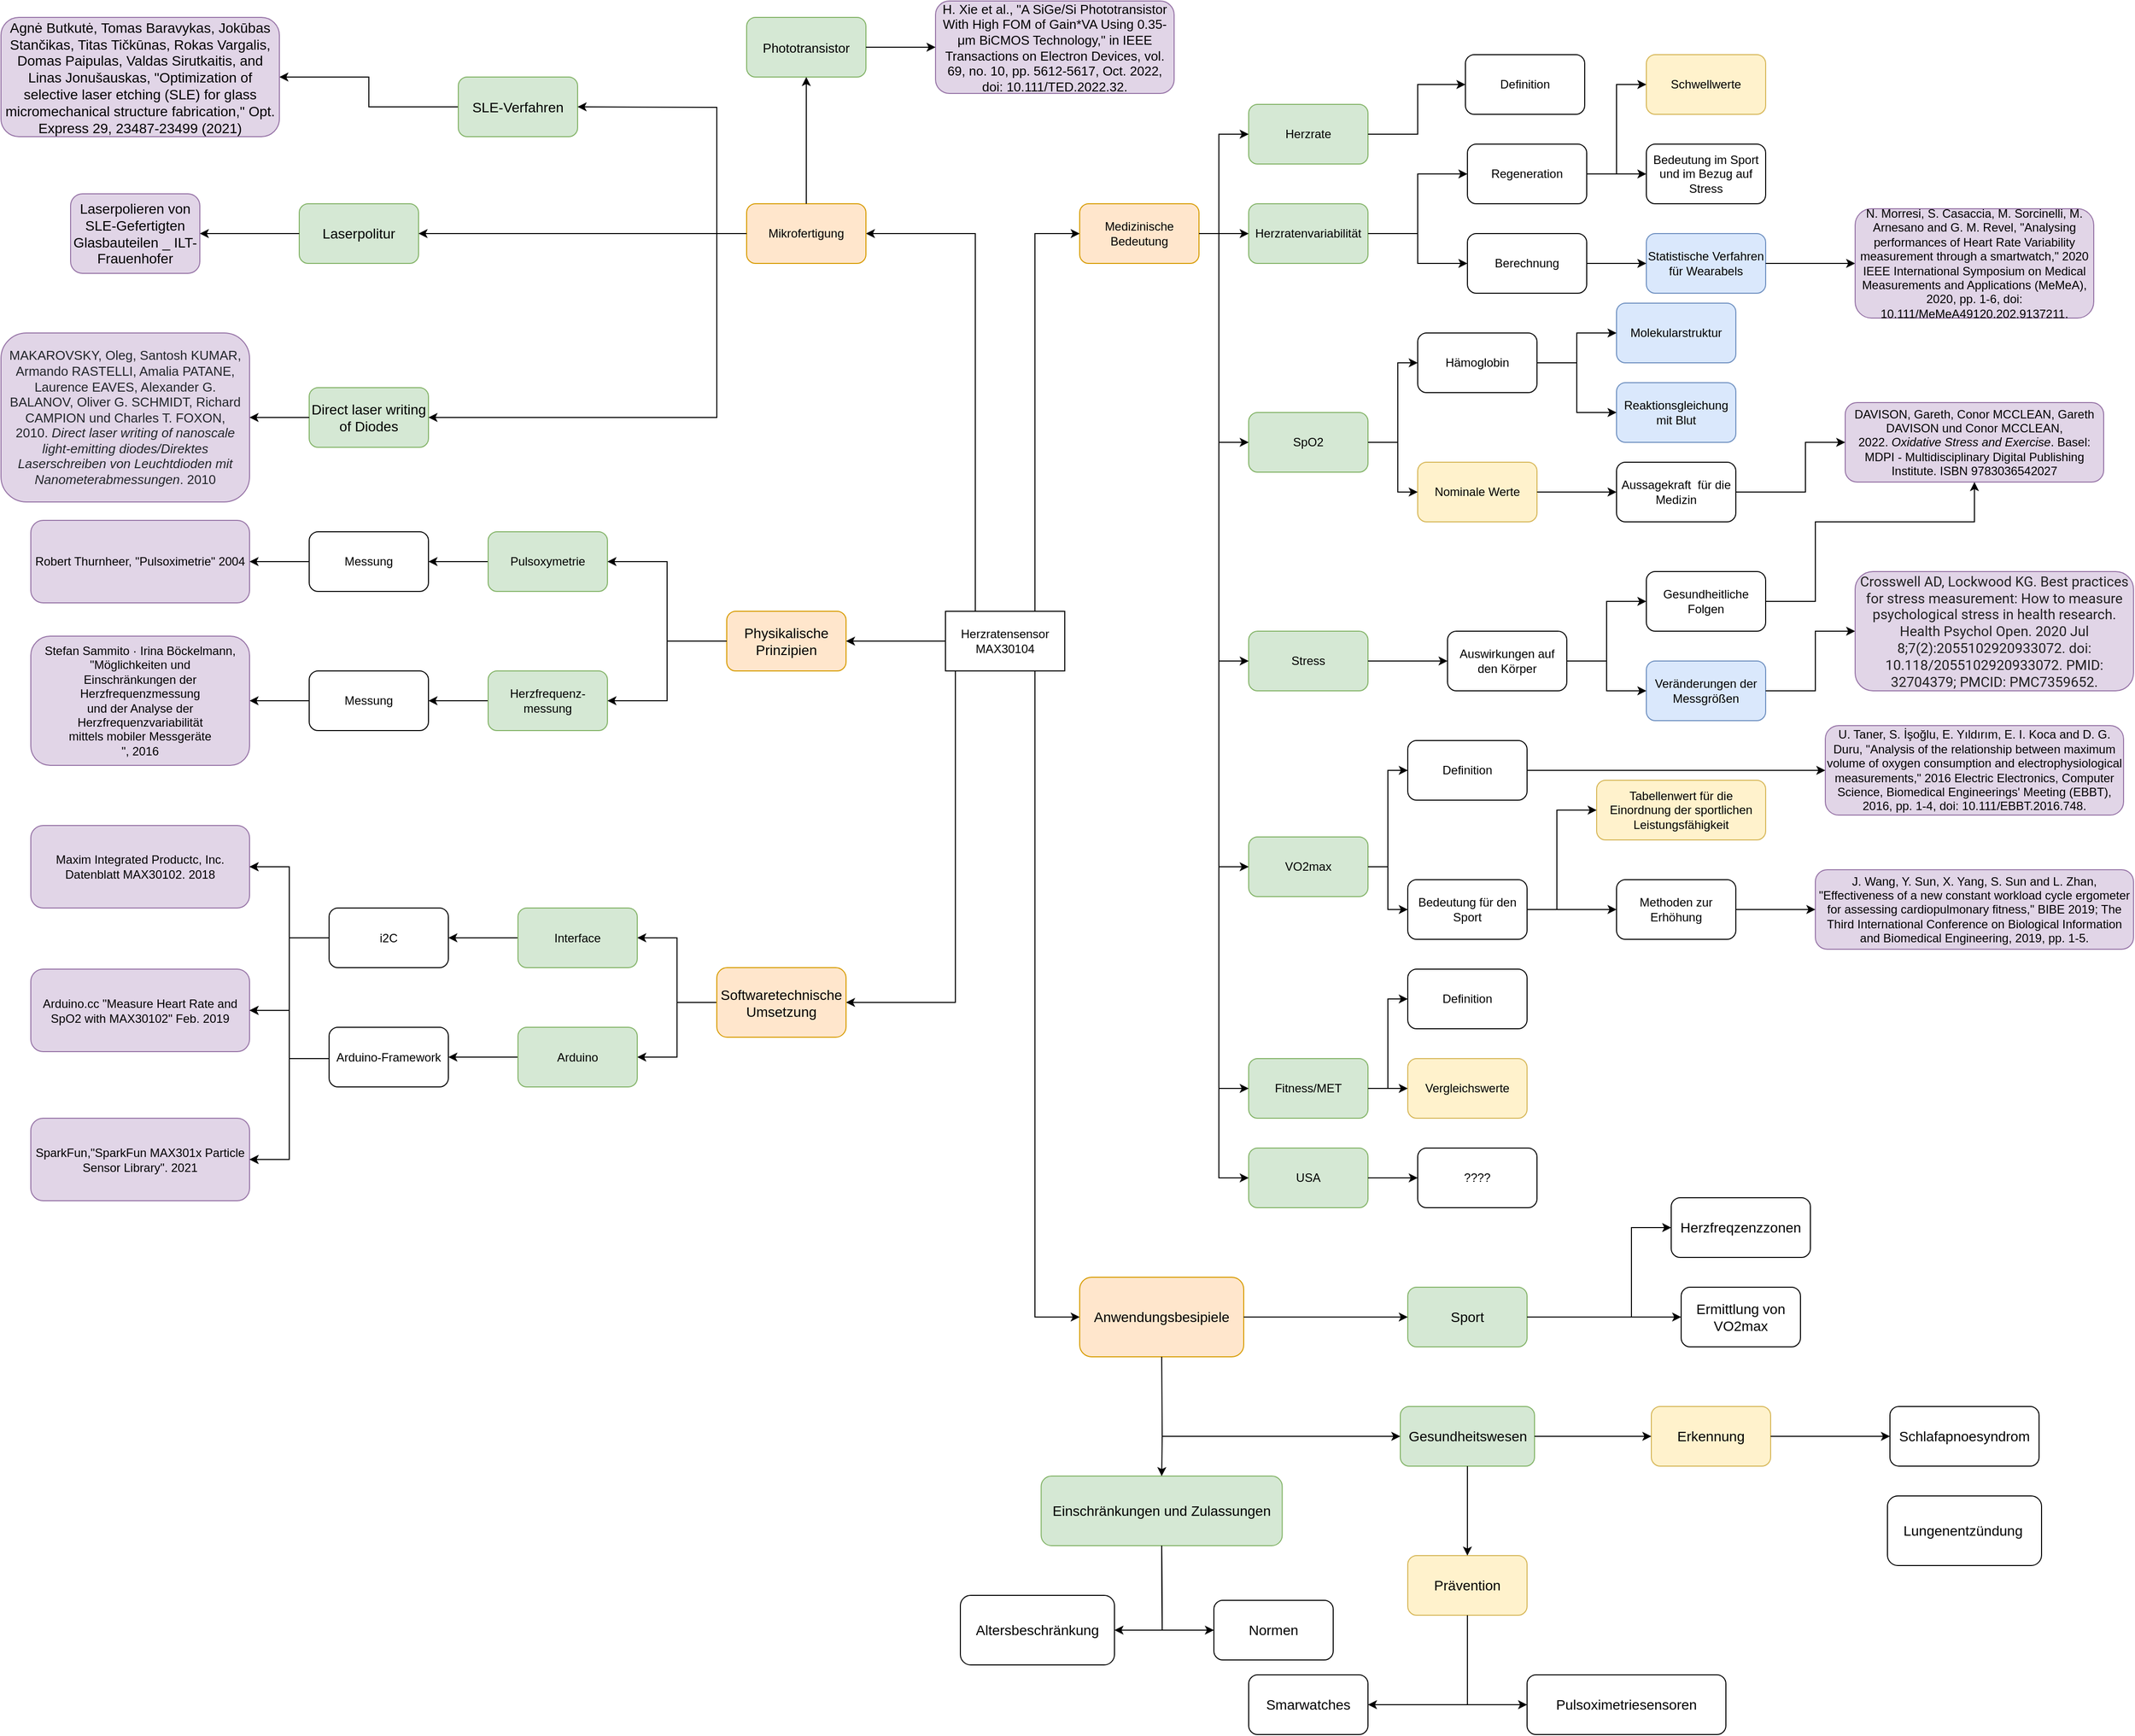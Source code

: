 <mxfile version="20.6.0" type="github">
  <diagram id="Ox3X5c6o4E4mUoxkDMP3" name="Seite-1">
    <mxGraphModel dx="1670" dy="1049" grid="1" gridSize="10" guides="1" tooltips="1" connect="1" arrows="1" fold="1" page="1" pageScale="1" pageWidth="3300" pageHeight="2339" math="0" shadow="0">
      <root>
        <mxCell id="0" />
        <mxCell id="1" parent="0" />
        <mxCell id="-sYWdjPN1BsK5IJ5CKsn-82" style="edgeStyle=orthogonalEdgeStyle;rounded=0;orthogonalLoop=1;jettySize=auto;html=1;exitX=0.25;exitY=0;exitDx=0;exitDy=0;entryX=1;entryY=0.5;entryDx=0;entryDy=0;fontSize=14;fontColor=#000000;" edge="1" parent="1" source="-sYWdjPN1BsK5IJ5CKsn-1" target="-sYWdjPN1BsK5IJ5CKsn-3">
          <mxGeometry relative="1" as="geometry" />
        </mxCell>
        <mxCell id="DmaP0IcwDJtdefpeu606-30" style="edgeStyle=orthogonalEdgeStyle;rounded=0;orthogonalLoop=1;jettySize=auto;html=1;entryX=1;entryY=0.5;entryDx=0;entryDy=0;" edge="1" parent="1" source="-sYWdjPN1BsK5IJ5CKsn-1" target="-sYWdjPN1BsK5IJ5CKsn-79">
          <mxGeometry relative="1" as="geometry">
            <Array as="points">
              <mxPoint x="2080" y="1034" />
            </Array>
          </mxGeometry>
        </mxCell>
        <mxCell id="-sYWdjPN1BsK5IJ5CKsn-1" value="Herzratensensor&lt;br&gt;MAX30104" style="rounded=0;whiteSpace=wrap;html=1;" vertex="1" parent="1">
          <mxGeometry x="2070" y="640" width="120" height="60" as="geometry" />
        </mxCell>
        <mxCell id="-sYWdjPN1BsK5IJ5CKsn-2" value="Medizinische Bedeutung" style="rounded=1&#xa;;whiteSpace=wrap;html=1;fillColor=#ffe6cc;strokeColor=#d79b00;" vertex="1" parent="1">
          <mxGeometry x="2205" y="230" width="120" height="60" as="geometry" />
        </mxCell>
        <mxCell id="-sYWdjPN1BsK5IJ5CKsn-3" value="Mikrofertigung" style="rounded=1;whiteSpace=wrap;html=1;fillColor=#ffe6cc;strokeColor=#d79b00;" vertex="1" parent="1">
          <mxGeometry x="1870" y="230" width="120" height="60" as="geometry" />
        </mxCell>
        <mxCell id="-sYWdjPN1BsK5IJ5CKsn-5" value="" style="endArrow=classic;html=1;rounded=0;exitX=0.75;exitY=0;exitDx=0;exitDy=0;entryX=0;entryY=0.5;entryDx=0;entryDy=0;" edge="1" parent="1" source="-sYWdjPN1BsK5IJ5CKsn-1" target="-sYWdjPN1BsK5IJ5CKsn-2">
          <mxGeometry width="50" height="50" relative="1" as="geometry">
            <mxPoint x="2135" y="460" as="sourcePoint" />
            <mxPoint x="2185" y="410" as="targetPoint" />
            <Array as="points">
              <mxPoint x="2160" y="260" />
            </Array>
          </mxGeometry>
        </mxCell>
        <mxCell id="-sYWdjPN1BsK5IJ5CKsn-6" value="Herzrate" style="rounded=1;whiteSpace=wrap;html=1;fillColor=#d5e8d4;strokeColor=#82b366;" vertex="1" parent="1">
          <mxGeometry x="2375" y="130" width="120" height="60" as="geometry" />
        </mxCell>
        <mxCell id="-sYWdjPN1BsK5IJ5CKsn-7" value="Herzratenvariabilität" style="rounded=1;whiteSpace=wrap;html=1;fillColor=#d5e8d4;strokeColor=#82b366;" vertex="1" parent="1">
          <mxGeometry x="2375" y="230" width="120" height="60" as="geometry" />
        </mxCell>
        <mxCell id="-sYWdjPN1BsK5IJ5CKsn-8" value="SpO2" style="rounded=1;whiteSpace=wrap;html=1;fillColor=#d5e8d4;strokeColor=#82b366;" vertex="1" parent="1">
          <mxGeometry x="2375" y="440" width="120" height="60" as="geometry" />
        </mxCell>
        <mxCell id="-sYWdjPN1BsK5IJ5CKsn-9" value="Stress" style="rounded=1;whiteSpace=wrap;html=1;fillColor=#d5e8d4;strokeColor=#82b366;" vertex="1" parent="1">
          <mxGeometry x="2375" y="660" width="120" height="60" as="geometry" />
        </mxCell>
        <mxCell id="-sYWdjPN1BsK5IJ5CKsn-10" value="VO2max" style="rounded=1;whiteSpace=wrap;html=1;fillColor=#d5e8d4;strokeColor=#82b366;" vertex="1" parent="1">
          <mxGeometry x="2375" y="867" width="120" height="60" as="geometry" />
        </mxCell>
        <mxCell id="-sYWdjPN1BsK5IJ5CKsn-11" value="Fitness/MET" style="rounded=1;whiteSpace=wrap;html=1;fillColor=#d5e8d4;strokeColor=#82b366;" vertex="1" parent="1">
          <mxGeometry x="2375" y="1090" width="120" height="60" as="geometry" />
        </mxCell>
        <mxCell id="-sYWdjPN1BsK5IJ5CKsn-12" value="USA" style="rounded=1;whiteSpace=wrap;html=1;fillColor=#d5e8d4;strokeColor=#82b366;" vertex="1" parent="1">
          <mxGeometry x="2375" y="1180" width="120" height="60" as="geometry" />
        </mxCell>
        <mxCell id="-sYWdjPN1BsK5IJ5CKsn-13" value="Regeneration" style="rounded=1;whiteSpace=wrap;html=1;" vertex="1" parent="1">
          <mxGeometry x="2595" y="170" width="120" height="60" as="geometry" />
        </mxCell>
        <mxCell id="-sYWdjPN1BsK5IJ5CKsn-14" value="Berechnung" style="rounded=1;whiteSpace=wrap;html=1;" vertex="1" parent="1">
          <mxGeometry x="2595" y="260" width="120" height="60" as="geometry" />
        </mxCell>
        <mxCell id="-sYWdjPN1BsK5IJ5CKsn-15" value="Definition" style="rounded=1;whiteSpace=wrap;html=1;" vertex="1" parent="1">
          <mxGeometry x="2593" y="80" width="120" height="60" as="geometry" />
        </mxCell>
        <mxCell id="-sYWdjPN1BsK5IJ5CKsn-16" value="" style="endArrow=classic;html=1;rounded=0;entryX=0;entryY=0.5;entryDx=0;entryDy=0;exitX=1;exitY=0.5;exitDx=0;exitDy=0;" edge="1" parent="1" source="-sYWdjPN1BsK5IJ5CKsn-2" target="-sYWdjPN1BsK5IJ5CKsn-7">
          <mxGeometry width="50" height="50" relative="1" as="geometry">
            <mxPoint x="2085" y="330" as="sourcePoint" />
            <mxPoint x="2135" y="280" as="targetPoint" />
          </mxGeometry>
        </mxCell>
        <mxCell id="-sYWdjPN1BsK5IJ5CKsn-17" value="" style="endArrow=classic;html=1;rounded=0;entryX=0;entryY=0.5;entryDx=0;entryDy=0;" edge="1" parent="1" target="-sYWdjPN1BsK5IJ5CKsn-6">
          <mxGeometry width="50" height="50" relative="1" as="geometry">
            <mxPoint x="2345" y="260" as="sourcePoint" />
            <mxPoint x="2135" y="280" as="targetPoint" />
            <Array as="points">
              <mxPoint x="2345" y="160" />
            </Array>
          </mxGeometry>
        </mxCell>
        <mxCell id="-sYWdjPN1BsK5IJ5CKsn-18" value="" style="endArrow=classic;html=1;rounded=0;entryX=0;entryY=0.5;entryDx=0;entryDy=0;" edge="1" parent="1" target="-sYWdjPN1BsK5IJ5CKsn-8">
          <mxGeometry width="50" height="50" relative="1" as="geometry">
            <mxPoint x="2345" y="260" as="sourcePoint" />
            <mxPoint x="2135" y="280" as="targetPoint" />
            <Array as="points">
              <mxPoint x="2345" y="470" />
            </Array>
          </mxGeometry>
        </mxCell>
        <mxCell id="-sYWdjPN1BsK5IJ5CKsn-19" value="" style="endArrow=classic;html=1;rounded=0;entryX=0;entryY=0.5;entryDx=0;entryDy=0;" edge="1" parent="1" target="-sYWdjPN1BsK5IJ5CKsn-9">
          <mxGeometry width="50" height="50" relative="1" as="geometry">
            <mxPoint x="2345" y="360" as="sourcePoint" />
            <mxPoint x="2135" y="280" as="targetPoint" />
            <Array as="points">
              <mxPoint x="2345" y="690" />
            </Array>
          </mxGeometry>
        </mxCell>
        <mxCell id="-sYWdjPN1BsK5IJ5CKsn-21" value="????" style="rounded=1;whiteSpace=wrap;html=1;" vertex="1" parent="1">
          <mxGeometry x="2545" y="1180" width="120" height="60" as="geometry" />
        </mxCell>
        <mxCell id="-sYWdjPN1BsK5IJ5CKsn-22" value="" style="endArrow=classic;html=1;rounded=0;entryX=0;entryY=0.5;entryDx=0;entryDy=0;exitX=1;exitY=0.5;exitDx=0;exitDy=0;" edge="1" parent="1" source="-sYWdjPN1BsK5IJ5CKsn-12" target="-sYWdjPN1BsK5IJ5CKsn-21">
          <mxGeometry width="50" height="50" relative="1" as="geometry">
            <mxPoint x="2085" y="1030" as="sourcePoint" />
            <mxPoint x="2135" y="980" as="targetPoint" />
          </mxGeometry>
        </mxCell>
        <mxCell id="-sYWdjPN1BsK5IJ5CKsn-23" value="" style="endArrow=classic;html=1;rounded=0;entryX=0;entryY=0.5;entryDx=0;entryDy=0;" edge="1" parent="1" target="-sYWdjPN1BsK5IJ5CKsn-10">
          <mxGeometry width="50" height="50" relative="1" as="geometry">
            <mxPoint x="2345" y="690" as="sourcePoint" />
            <mxPoint x="2135" y="740" as="targetPoint" />
            <Array as="points">
              <mxPoint x="2345" y="897" />
            </Array>
          </mxGeometry>
        </mxCell>
        <mxCell id="-sYWdjPN1BsK5IJ5CKsn-24" value="" style="endArrow=classic;html=1;rounded=0;entryX=0;entryY=0.5;entryDx=0;entryDy=0;" edge="1" parent="1" target="-sYWdjPN1BsK5IJ5CKsn-11">
          <mxGeometry width="50" height="50" relative="1" as="geometry">
            <mxPoint x="2345" y="790" as="sourcePoint" />
            <mxPoint x="2135" y="740" as="targetPoint" />
            <Array as="points">
              <mxPoint x="2345" y="880" />
              <mxPoint x="2345" y="1120" />
            </Array>
          </mxGeometry>
        </mxCell>
        <mxCell id="-sYWdjPN1BsK5IJ5CKsn-25" value="" style="endArrow=classic;html=1;rounded=0;entryX=0;entryY=0.5;entryDx=0;entryDy=0;" edge="1" parent="1" target="-sYWdjPN1BsK5IJ5CKsn-12">
          <mxGeometry width="50" height="50" relative="1" as="geometry">
            <mxPoint x="2345" y="1120" as="sourcePoint" />
            <mxPoint x="2135" y="920" as="targetPoint" />
            <Array as="points">
              <mxPoint x="2345" y="1210" />
            </Array>
          </mxGeometry>
        </mxCell>
        <mxCell id="-sYWdjPN1BsK5IJ5CKsn-26" value="" style="endArrow=classic;html=1;rounded=0;entryX=0;entryY=0.5;entryDx=0;entryDy=0;" edge="1" parent="1" target="-sYWdjPN1BsK5IJ5CKsn-15">
          <mxGeometry width="50" height="50" relative="1" as="geometry">
            <mxPoint x="2495" y="160" as="sourcePoint" />
            <mxPoint x="2135" y="300" as="targetPoint" />
            <Array as="points">
              <mxPoint x="2545" y="160" />
              <mxPoint x="2545" y="110" />
            </Array>
          </mxGeometry>
        </mxCell>
        <mxCell id="-sYWdjPN1BsK5IJ5CKsn-27" value="Statistische Verfahren für Wearabels" style="rounded=1;whiteSpace=wrap;html=1;fillColor=#dae8fc;strokeColor=#6c8ebf;" vertex="1" parent="1">
          <mxGeometry x="2775" y="260" width="120" height="60" as="geometry" />
        </mxCell>
        <mxCell id="-sYWdjPN1BsK5IJ5CKsn-28" value="" style="endArrow=classic;html=1;rounded=0;exitX=1;exitY=0.5;exitDx=0;exitDy=0;entryX=0;entryY=0.5;entryDx=0;entryDy=0;" edge="1" parent="1" source="-sYWdjPN1BsK5IJ5CKsn-7" target="-sYWdjPN1BsK5IJ5CKsn-13">
          <mxGeometry width="50" height="50" relative="1" as="geometry">
            <mxPoint x="2815" y="350" as="sourcePoint" />
            <mxPoint x="2865" y="300" as="targetPoint" />
            <Array as="points">
              <mxPoint x="2545" y="260" />
              <mxPoint x="2545" y="200" />
            </Array>
          </mxGeometry>
        </mxCell>
        <mxCell id="-sYWdjPN1BsK5IJ5CKsn-29" value="" style="endArrow=classic;html=1;rounded=0;entryX=0;entryY=0.5;entryDx=0;entryDy=0;" edge="1" parent="1" target="-sYWdjPN1BsK5IJ5CKsn-14">
          <mxGeometry width="50" height="50" relative="1" as="geometry">
            <mxPoint x="2545" y="260" as="sourcePoint" />
            <mxPoint x="2865" y="300" as="targetPoint" />
            <Array as="points">
              <mxPoint x="2545" y="290" />
            </Array>
          </mxGeometry>
        </mxCell>
        <mxCell id="-sYWdjPN1BsK5IJ5CKsn-30" value="" style="endArrow=classic;html=1;rounded=0;exitX=1;exitY=0.5;exitDx=0;exitDy=0;" edge="1" parent="1" source="-sYWdjPN1BsK5IJ5CKsn-14">
          <mxGeometry width="50" height="50" relative="1" as="geometry">
            <mxPoint x="2815" y="350" as="sourcePoint" />
            <mxPoint x="2775" y="290" as="targetPoint" />
          </mxGeometry>
        </mxCell>
        <mxCell id="-sYWdjPN1BsK5IJ5CKsn-31" value="Schwellwerte" style="rounded=1;whiteSpace=wrap;html=1;fillColor=#fff2cc;strokeColor=#d6b656;" vertex="1" parent="1">
          <mxGeometry x="2775" y="80" width="120" height="60" as="geometry" />
        </mxCell>
        <mxCell id="-sYWdjPN1BsK5IJ5CKsn-32" value="Bedeutung im Sport und im Bezug auf Stress" style="rounded=1;whiteSpace=wrap;html=1;" vertex="1" parent="1">
          <mxGeometry x="2775" y="170" width="120" height="60" as="geometry" />
        </mxCell>
        <mxCell id="-sYWdjPN1BsK5IJ5CKsn-33" value="" style="endArrow=classic;html=1;rounded=0;exitX=1;exitY=0.5;exitDx=0;exitDy=0;entryX=0;entryY=0.5;entryDx=0;entryDy=0;" edge="1" parent="1" source="-sYWdjPN1BsK5IJ5CKsn-13" target="-sYWdjPN1BsK5IJ5CKsn-31">
          <mxGeometry width="50" height="50" relative="1" as="geometry">
            <mxPoint x="2815" y="350" as="sourcePoint" />
            <mxPoint x="2865" y="300" as="targetPoint" />
            <Array as="points">
              <mxPoint x="2745" y="200" />
              <mxPoint x="2745" y="110" />
            </Array>
          </mxGeometry>
        </mxCell>
        <mxCell id="-sYWdjPN1BsK5IJ5CKsn-34" value="" style="endArrow=classic;html=1;rounded=0;exitX=1;exitY=0.5;exitDx=0;exitDy=0;entryX=0;entryY=0.5;entryDx=0;entryDy=0;" edge="1" parent="1" source="-sYWdjPN1BsK5IJ5CKsn-13" target="-sYWdjPN1BsK5IJ5CKsn-32">
          <mxGeometry width="50" height="50" relative="1" as="geometry">
            <mxPoint x="2815" y="350" as="sourcePoint" />
            <mxPoint x="2865" y="300" as="targetPoint" />
          </mxGeometry>
        </mxCell>
        <mxCell id="-sYWdjPN1BsK5IJ5CKsn-35" value="Auswirkungen auf den Körper" style="rounded=1;whiteSpace=wrap;html=1;" vertex="1" parent="1">
          <mxGeometry x="2575" y="660" width="120" height="60" as="geometry" />
        </mxCell>
        <mxCell id="-sYWdjPN1BsK5IJ5CKsn-36" value="Gesundheitliche Folgen" style="rounded=1;whiteSpace=wrap;html=1;" vertex="1" parent="1">
          <mxGeometry x="2775" y="600" width="120" height="60" as="geometry" />
        </mxCell>
        <mxCell id="-sYWdjPN1BsK5IJ5CKsn-37" value="Veränderungen der Messgrößen" style="rounded=1;whiteSpace=wrap;html=1;fillColor=#dae8fc;strokeColor=#6c8ebf;" vertex="1" parent="1">
          <mxGeometry x="2775" y="690" width="120" height="60" as="geometry" />
        </mxCell>
        <mxCell id="-sYWdjPN1BsK5IJ5CKsn-38" value="" style="endArrow=classic;html=1;rounded=0;exitX=1;exitY=0.5;exitDx=0;exitDy=0;entryX=0;entryY=0.5;entryDx=0;entryDy=0;" edge="1" parent="1" source="-sYWdjPN1BsK5IJ5CKsn-9" target="-sYWdjPN1BsK5IJ5CKsn-35">
          <mxGeometry width="50" height="50" relative="1" as="geometry">
            <mxPoint x="2815" y="650" as="sourcePoint" />
            <mxPoint x="2865" y="600" as="targetPoint" />
          </mxGeometry>
        </mxCell>
        <mxCell id="-sYWdjPN1BsK5IJ5CKsn-39" value="" style="endArrow=classic;html=1;rounded=0;exitX=1;exitY=0.5;exitDx=0;exitDy=0;entryX=0;entryY=0.5;entryDx=0;entryDy=0;" edge="1" parent="1" source="-sYWdjPN1BsK5IJ5CKsn-35" target="-sYWdjPN1BsK5IJ5CKsn-36">
          <mxGeometry width="50" height="50" relative="1" as="geometry">
            <mxPoint x="2815" y="650" as="sourcePoint" />
            <mxPoint x="2865" y="600" as="targetPoint" />
            <Array as="points">
              <mxPoint x="2735" y="690" />
              <mxPoint x="2735" y="630" />
            </Array>
          </mxGeometry>
        </mxCell>
        <mxCell id="-sYWdjPN1BsK5IJ5CKsn-40" value="" style="endArrow=classic;html=1;rounded=0;entryX=0;entryY=0.5;entryDx=0;entryDy=0;" edge="1" parent="1" target="-sYWdjPN1BsK5IJ5CKsn-37">
          <mxGeometry width="50" height="50" relative="1" as="geometry">
            <mxPoint x="2695" y="690" as="sourcePoint" />
            <mxPoint x="2865" y="600" as="targetPoint" />
            <Array as="points">
              <mxPoint x="2735" y="690" />
              <mxPoint x="2735" y="720" />
            </Array>
          </mxGeometry>
        </mxCell>
        <mxCell id="-sYWdjPN1BsK5IJ5CKsn-41" value="Hämoglobin" style="rounded=1;whiteSpace=wrap;html=1;" vertex="1" parent="1">
          <mxGeometry x="2545" y="360" width="120" height="60" as="geometry" />
        </mxCell>
        <mxCell id="-sYWdjPN1BsK5IJ5CKsn-42" value="Nominale Werte" style="rounded=1;whiteSpace=wrap;html=1;fillColor=#fff2cc;strokeColor=#d6b656;" vertex="1" parent="1">
          <mxGeometry x="2545" y="490" width="120" height="60" as="geometry" />
        </mxCell>
        <mxCell id="-sYWdjPN1BsK5IJ5CKsn-43" value="Aussagekraft &amp;nbsp;für die Medizin" style="rounded=1;whiteSpace=wrap;html=1;" vertex="1" parent="1">
          <mxGeometry x="2745" y="490" width="120" height="60" as="geometry" />
        </mxCell>
        <mxCell id="-sYWdjPN1BsK5IJ5CKsn-44" value="" style="endArrow=classic;html=1;rounded=0;exitX=1;exitY=0.5;exitDx=0;exitDy=0;entryX=0;entryY=0.5;entryDx=0;entryDy=0;" edge="1" parent="1" source="-sYWdjPN1BsK5IJ5CKsn-8" target="-sYWdjPN1BsK5IJ5CKsn-42">
          <mxGeometry width="50" height="50" relative="1" as="geometry">
            <mxPoint x="2815" y="450" as="sourcePoint" />
            <mxPoint x="2865" y="400" as="targetPoint" />
            <Array as="points">
              <mxPoint x="2525" y="470" />
              <mxPoint x="2525" y="520" />
            </Array>
          </mxGeometry>
        </mxCell>
        <mxCell id="-sYWdjPN1BsK5IJ5CKsn-45" value="" style="endArrow=classic;html=1;rounded=0;entryX=0;entryY=0.5;entryDx=0;entryDy=0;exitX=1;exitY=0.5;exitDx=0;exitDy=0;" edge="1" parent="1" source="-sYWdjPN1BsK5IJ5CKsn-8" target="-sYWdjPN1BsK5IJ5CKsn-41">
          <mxGeometry width="50" height="50" relative="1" as="geometry">
            <mxPoint x="2815" y="450" as="sourcePoint" />
            <mxPoint x="2865" y="400" as="targetPoint" />
            <Array as="points">
              <mxPoint x="2525" y="470" />
              <mxPoint x="2525" y="390" />
            </Array>
          </mxGeometry>
        </mxCell>
        <mxCell id="-sYWdjPN1BsK5IJ5CKsn-46" value="Reaktionsgleichung mit Blut" style="rounded=1;whiteSpace=wrap;html=1;fillColor=#dae8fc;strokeColor=#6c8ebf;" vertex="1" parent="1">
          <mxGeometry x="2745" y="410" width="120" height="60" as="geometry" />
        </mxCell>
        <mxCell id="-sYWdjPN1BsK5IJ5CKsn-47" value="Molekularstruktur" style="rounded=1;whiteSpace=wrap;html=1;fillColor=#dae8fc;strokeColor=#6c8ebf;" vertex="1" parent="1">
          <mxGeometry x="2745" y="330" width="120" height="60" as="geometry" />
        </mxCell>
        <mxCell id="-sYWdjPN1BsK5IJ5CKsn-48" value="" style="endArrow=classic;html=1;rounded=0;exitX=1;exitY=0.5;exitDx=0;exitDy=0;entryX=0;entryY=0.5;entryDx=0;entryDy=0;" edge="1" parent="1" source="-sYWdjPN1BsK5IJ5CKsn-41" target="-sYWdjPN1BsK5IJ5CKsn-47">
          <mxGeometry width="50" height="50" relative="1" as="geometry">
            <mxPoint x="2815" y="500" as="sourcePoint" />
            <mxPoint x="2865" y="450" as="targetPoint" />
            <Array as="points">
              <mxPoint x="2705" y="390" />
              <mxPoint x="2705" y="360" />
            </Array>
          </mxGeometry>
        </mxCell>
        <mxCell id="-sYWdjPN1BsK5IJ5CKsn-49" value="" style="endArrow=classic;html=1;rounded=0;exitX=1;exitY=0.5;exitDx=0;exitDy=0;entryX=0;entryY=0.5;entryDx=0;entryDy=0;" edge="1" parent="1" source="-sYWdjPN1BsK5IJ5CKsn-41" target="-sYWdjPN1BsK5IJ5CKsn-46">
          <mxGeometry width="50" height="50" relative="1" as="geometry">
            <mxPoint x="2815" y="500" as="sourcePoint" />
            <mxPoint x="2865" y="450" as="targetPoint" />
            <Array as="points">
              <mxPoint x="2705" y="390" />
              <mxPoint x="2705" y="440" />
            </Array>
          </mxGeometry>
        </mxCell>
        <mxCell id="-sYWdjPN1BsK5IJ5CKsn-50" value="" style="endArrow=classic;html=1;rounded=0;exitX=1;exitY=0.5;exitDx=0;exitDy=0;entryX=0;entryY=0.5;entryDx=0;entryDy=0;" edge="1" parent="1" source="-sYWdjPN1BsK5IJ5CKsn-42" target="-sYWdjPN1BsK5IJ5CKsn-43">
          <mxGeometry width="50" height="50" relative="1" as="geometry">
            <mxPoint x="2815" y="500" as="sourcePoint" />
            <mxPoint x="2865" y="450" as="targetPoint" />
          </mxGeometry>
        </mxCell>
        <mxCell id="-sYWdjPN1BsK5IJ5CKsn-51" value="Definition" style="rounded=1;whiteSpace=wrap;html=1;" vertex="1" parent="1">
          <mxGeometry x="2535" y="770" width="120" height="60" as="geometry" />
        </mxCell>
        <mxCell id="-sYWdjPN1BsK5IJ5CKsn-52" value="Bedeutung für den Sport" style="rounded=1;whiteSpace=wrap;html=1;" vertex="1" parent="1">
          <mxGeometry x="2535" y="910" width="120" height="60" as="geometry" />
        </mxCell>
        <mxCell id="-sYWdjPN1BsK5IJ5CKsn-53" value="Tabellenwert für die Einordnung der sportlichen Leistungsfähigkeit" style="rounded=1;whiteSpace=wrap;html=1;fillColor=#fff2cc;strokeColor=#d6b656;" vertex="1" parent="1">
          <mxGeometry x="2725" y="810" width="170" height="60" as="geometry" />
        </mxCell>
        <mxCell id="-sYWdjPN1BsK5IJ5CKsn-54" value="Methoden zur Erhöhung" style="rounded=1;whiteSpace=wrap;html=1;" vertex="1" parent="1">
          <mxGeometry x="2745" y="910" width="120" height="60" as="geometry" />
        </mxCell>
        <mxCell id="-sYWdjPN1BsK5IJ5CKsn-55" value="" style="endArrow=classic;html=1;rounded=0;exitX=1;exitY=0.5;exitDx=0;exitDy=0;entryX=0;entryY=0.5;entryDx=0;entryDy=0;" edge="1" parent="1" source="-sYWdjPN1BsK5IJ5CKsn-52" target="-sYWdjPN1BsK5IJ5CKsn-54">
          <mxGeometry width="50" height="50" relative="1" as="geometry">
            <mxPoint x="2815" y="920" as="sourcePoint" />
            <mxPoint x="2865" y="870" as="targetPoint" />
          </mxGeometry>
        </mxCell>
        <mxCell id="-sYWdjPN1BsK5IJ5CKsn-56" value="" style="endArrow=classic;html=1;rounded=0;entryX=0;entryY=0.5;entryDx=0;entryDy=0;exitX=1;exitY=0.5;exitDx=0;exitDy=0;" edge="1" parent="1" source="-sYWdjPN1BsK5IJ5CKsn-52" target="-sYWdjPN1BsK5IJ5CKsn-53">
          <mxGeometry width="50" height="50" relative="1" as="geometry">
            <mxPoint x="2815" y="920" as="sourcePoint" />
            <mxPoint x="2865" y="870" as="targetPoint" />
            <Array as="points">
              <mxPoint x="2685" y="940" />
              <mxPoint x="2685" y="840" />
            </Array>
          </mxGeometry>
        </mxCell>
        <mxCell id="-sYWdjPN1BsK5IJ5CKsn-57" value="" style="endArrow=classic;html=1;rounded=0;entryX=0;entryY=0.5;entryDx=0;entryDy=0;exitX=1;exitY=0.5;exitDx=0;exitDy=0;" edge="1" parent="1" source="-sYWdjPN1BsK5IJ5CKsn-10" target="-sYWdjPN1BsK5IJ5CKsn-51">
          <mxGeometry width="50" height="50" relative="1" as="geometry">
            <mxPoint x="2815" y="920" as="sourcePoint" />
            <mxPoint x="2865" y="870" as="targetPoint" />
            <Array as="points">
              <mxPoint x="2515" y="897" />
              <mxPoint x="2515" y="800" />
            </Array>
          </mxGeometry>
        </mxCell>
        <mxCell id="-sYWdjPN1BsK5IJ5CKsn-58" value="" style="endArrow=classic;html=1;rounded=0;exitX=1;exitY=0.5;exitDx=0;exitDy=0;entryX=0;entryY=0.5;entryDx=0;entryDy=0;" edge="1" parent="1" source="-sYWdjPN1BsK5IJ5CKsn-10" target="-sYWdjPN1BsK5IJ5CKsn-52">
          <mxGeometry width="50" height="50" relative="1" as="geometry">
            <mxPoint x="2495" y="900" as="sourcePoint" />
            <mxPoint x="2865" y="870" as="targetPoint" />
            <Array as="points">
              <mxPoint x="2515" y="897" />
              <mxPoint x="2515" y="940" />
            </Array>
          </mxGeometry>
        </mxCell>
        <mxCell id="-sYWdjPN1BsK5IJ5CKsn-59" value="Vergleichswerte" style="rounded=1;whiteSpace=wrap;html=1;fillColor=#fff2cc;strokeColor=#d6b656;" vertex="1" parent="1">
          <mxGeometry x="2535" y="1090" width="120" height="60" as="geometry" />
        </mxCell>
        <mxCell id="-sYWdjPN1BsK5IJ5CKsn-60" value="Definition" style="rounded=1;whiteSpace=wrap;html=1;" vertex="1" parent="1">
          <mxGeometry x="2535" y="1000" width="120" height="60" as="geometry" />
        </mxCell>
        <mxCell id="-sYWdjPN1BsK5IJ5CKsn-61" value="" style="endArrow=classic;html=1;rounded=0;entryX=0;entryY=0.5;entryDx=0;entryDy=0;exitX=1;exitY=0.5;exitDx=0;exitDy=0;" edge="1" parent="1" source="-sYWdjPN1BsK5IJ5CKsn-11" target="-sYWdjPN1BsK5IJ5CKsn-59">
          <mxGeometry width="50" height="50" relative="1" as="geometry">
            <mxPoint x="2815" y="1090" as="sourcePoint" />
            <mxPoint x="2865" y="1040" as="targetPoint" />
          </mxGeometry>
        </mxCell>
        <mxCell id="-sYWdjPN1BsK5IJ5CKsn-62" value="" style="endArrow=classic;html=1;rounded=0;entryX=0;entryY=0.5;entryDx=0;entryDy=0;" edge="1" parent="1" target="-sYWdjPN1BsK5IJ5CKsn-60">
          <mxGeometry width="50" height="50" relative="1" as="geometry">
            <mxPoint x="2495" y="1120" as="sourcePoint" />
            <mxPoint x="2865" y="1040" as="targetPoint" />
            <Array as="points">
              <mxPoint x="2515" y="1120" />
              <mxPoint x="2515" y="1030" />
            </Array>
          </mxGeometry>
        </mxCell>
        <mxCell id="-sYWdjPN1BsK5IJ5CKsn-63" value="U. Taner, S. İşoğlu, E. Yıldırım, E. I. Koca and D. G. Duru, &quot;Analysis of the relationship between maximum volume of oxygen consumption and electrophysiological measurements,&quot; 2016 Electric Electronics, Computer Science, Biomedical Engineerings&#39; Meeting (EBBT), 2016, pp. 1-4, doi: 10.111/EBBT.2016.748." style="rounded=1;whiteSpace=wrap;html=1;fillColor=#e1d5e7;strokeColor=#9673a6;" vertex="1" parent="1">
          <mxGeometry x="2955" y="755" width="300" height="90" as="geometry" />
        </mxCell>
        <mxCell id="-sYWdjPN1BsK5IJ5CKsn-64" value="" style="endArrow=classic;html=1;rounded=0;entryX=0;entryY=0.5;entryDx=0;entryDy=0;exitX=1;exitY=0.5;exitDx=0;exitDy=0;" edge="1" parent="1" source="-sYWdjPN1BsK5IJ5CKsn-51" target="-sYWdjPN1BsK5IJ5CKsn-63">
          <mxGeometry width="50" height="50" relative="1" as="geometry">
            <mxPoint x="2765" y="940" as="sourcePoint" />
            <mxPoint x="2815" y="890" as="targetPoint" />
          </mxGeometry>
        </mxCell>
        <mxCell id="-sYWdjPN1BsK5IJ5CKsn-65" value="J. Wang, Y. Sun, X. Yang, S. Sun and L. Zhan, &quot;Effectiveness of a new constant workload cycle ergometer for assessing cardiopulmonary fitness,&quot; BIBE 2019; The Third International Conference on Biological Information and Biomedical Engineering, 2019, pp. 1-5." style="rounded=1;whiteSpace=wrap;html=1;fillColor=#e1d5e7;strokeColor=#9673a6;" vertex="1" parent="1">
          <mxGeometry x="2945" y="900" width="320" height="80" as="geometry" />
        </mxCell>
        <mxCell id="-sYWdjPN1BsK5IJ5CKsn-66" value="" style="endArrow=classic;html=1;rounded=0;entryX=0;entryY=0.5;entryDx=0;entryDy=0;" edge="1" parent="1" target="-sYWdjPN1BsK5IJ5CKsn-65">
          <mxGeometry width="50" height="50" relative="1" as="geometry">
            <mxPoint x="2865" y="940" as="sourcePoint" />
            <mxPoint x="2815" y="890" as="targetPoint" />
          </mxGeometry>
        </mxCell>
        <mxCell id="-sYWdjPN1BsK5IJ5CKsn-67" value="" style="endArrow=classic;html=1;rounded=0;exitX=1;exitY=0.5;exitDx=0;exitDy=0;entryX=0;entryY=0.5;entryDx=0;entryDy=0;" edge="1" parent="1" source="-sYWdjPN1BsK5IJ5CKsn-27" target="-sYWdjPN1BsK5IJ5CKsn-68">
          <mxGeometry width="50" height="50" relative="1" as="geometry">
            <mxPoint x="2765" y="350" as="sourcePoint" />
            <mxPoint x="2995" y="280" as="targetPoint" />
          </mxGeometry>
        </mxCell>
        <mxCell id="-sYWdjPN1BsK5IJ5CKsn-68" value="N. Morresi, S. Casaccia, M. Sorcinelli, M. Arnesano and G. M. Revel, &quot;Analysing performances of Heart Rate Variability measurement through a smartwatch,&quot; 2020 IEEE International Symposium on Medical Measurements and Applications (MeMeA), 2020, pp. 1-6, doi: 10.111/MeMeA49120.202.9137211." style="rounded=1;whiteSpace=wrap;html=1;fillColor=#e1d5e7;strokeColor=#9673a6;" vertex="1" parent="1">
          <mxGeometry x="2985" y="235" width="240" height="110" as="geometry" />
        </mxCell>
        <mxCell id="-sYWdjPN1BsK5IJ5CKsn-69" value="&lt;font style=&quot;font-size: 12px;&quot;&gt;&lt;span style=&quot;caret-color: rgb(33, 37, 41); font-family: myriad-pro-semi-condensed, Arial, Helvetica, sans-serif; text-align: left;&quot;&gt;DAVISON, Gareth, Conor MCCLEAN, Gareth DAVISON und Conor MCCLEAN, 2022.&amp;nbsp;&lt;/span&gt;&lt;em style=&quot;box-sizing: border-box; caret-color: rgb(33, 37, 41); font-family: myriad-pro-semi-condensed, Arial, Helvetica, sans-serif; text-align: left;&quot;&gt;Oxidative Stress and Exercise&lt;/em&gt;&lt;span style=&quot;caret-color: rgb(33, 37, 41); font-family: myriad-pro-semi-condensed, Arial, Helvetica, sans-serif; text-align: left;&quot;&gt;. Basel: MDPI - Multidisciplinary Digital Publishing Institute. ISBN&amp;nbsp;9783036542027&lt;/span&gt;&lt;/font&gt;" style="rounded=1;whiteSpace=wrap;html=1;fillColor=#e1d5e7;strokeColor=#9673a6;labelBackgroundColor=none;" vertex="1" parent="1">
          <mxGeometry x="2975" y="430" width="260" height="80" as="geometry" />
        </mxCell>
        <mxCell id="-sYWdjPN1BsK5IJ5CKsn-70" value="" style="endArrow=classic;html=1;rounded=0;fontSize=12;entryX=0;entryY=0.5;entryDx=0;entryDy=0;exitX=1;exitY=0.5;exitDx=0;exitDy=0;" edge="1" parent="1" source="-sYWdjPN1BsK5IJ5CKsn-43" target="-sYWdjPN1BsK5IJ5CKsn-69">
          <mxGeometry width="50" height="50" relative="1" as="geometry">
            <mxPoint x="2765" y="430" as="sourcePoint" />
            <mxPoint x="2815" y="380" as="targetPoint" />
            <Array as="points">
              <mxPoint x="2935" y="520" />
              <mxPoint x="2935" y="470" />
            </Array>
          </mxGeometry>
        </mxCell>
        <mxCell id="-sYWdjPN1BsK5IJ5CKsn-71" value="" style="endArrow=classic;html=1;rounded=0;fontSize=12;entryX=0.5;entryY=1;entryDx=0;entryDy=0;exitX=1;exitY=0.5;exitDx=0;exitDy=0;" edge="1" parent="1" source="-sYWdjPN1BsK5IJ5CKsn-36" target="-sYWdjPN1BsK5IJ5CKsn-69">
          <mxGeometry width="50" height="50" relative="1" as="geometry">
            <mxPoint x="2765" y="490" as="sourcePoint" />
            <mxPoint x="2815" y="440" as="targetPoint" />
            <Array as="points">
              <mxPoint x="2945" y="630" />
              <mxPoint x="2945" y="550" />
              <mxPoint x="3105" y="550" />
            </Array>
          </mxGeometry>
        </mxCell>
        <mxCell id="-sYWdjPN1BsK5IJ5CKsn-72" value="" style="endArrow=classic;html=1;rounded=0;fontSize=12;fontColor=#000000;exitX=1;exitY=0.5;exitDx=0;exitDy=0;entryX=0;entryY=0.5;entryDx=0;entryDy=0;" edge="1" parent="1" source="-sYWdjPN1BsK5IJ5CKsn-37" target="-sYWdjPN1BsK5IJ5CKsn-73">
          <mxGeometry width="50" height="50" relative="1" as="geometry">
            <mxPoint x="2765" y="800" as="sourcePoint" />
            <mxPoint x="3045" y="720" as="targetPoint" />
            <Array as="points">
              <mxPoint x="2945" y="720" />
              <mxPoint x="2945" y="660" />
            </Array>
          </mxGeometry>
        </mxCell>
        <mxCell id="-sYWdjPN1BsK5IJ5CKsn-73" value="&lt;span style=&quot;text-align: start; caret-color: rgb(33, 33, 33); color: rgb(33, 33, 33); font-family: Roboto, &amp;quot;Helvetica Neue&amp;quot;, Arial, Tahoma; font-size: 14px;&quot;&gt;Crosswell AD, Lockwood KG. Best practices for stress measurement: How to measure psychological stress in health research. Health Psychol Open. 2020 Jul 8;7(2):2055102920933072. doi: 10.118/2055102920933072. PMID: 32704379; PMCID: PMC7359652.&lt;/span&gt;" style="rounded=1;whiteSpace=wrap;html=1;fontSize=14;fillColor=#e1d5e7;strokeColor=#9673a6;labelBackgroundColor=none;" vertex="1" parent="1">
          <mxGeometry x="2985" y="600" width="280" height="120" as="geometry" />
        </mxCell>
        <mxCell id="-sYWdjPN1BsK5IJ5CKsn-74" value="Anwendungsbesipiele" style="rounded=1;whiteSpace=wrap;html=1;labelBackgroundColor=none;fontSize=14;fillColor=#ffe6cc;strokeColor=#d79b00;" vertex="1" parent="1">
          <mxGeometry x="2205" y="1310" width="165" height="80" as="geometry" />
        </mxCell>
        <mxCell id="-sYWdjPN1BsK5IJ5CKsn-77" value="" style="endArrow=classic;html=1;rounded=0;fontSize=14;fontColor=#000000;entryX=0;entryY=0.5;entryDx=0;entryDy=0;exitX=0.75;exitY=1;exitDx=0;exitDy=0;" edge="1" parent="1" source="-sYWdjPN1BsK5IJ5CKsn-1" target="-sYWdjPN1BsK5IJ5CKsn-74">
          <mxGeometry width="50" height="50" relative="1" as="geometry">
            <mxPoint x="1970" y="1010" as="sourcePoint" />
            <mxPoint x="2020" y="960" as="targetPoint" />
            <Array as="points">
              <mxPoint x="2160" y="1350" />
            </Array>
          </mxGeometry>
        </mxCell>
        <mxCell id="-sYWdjPN1BsK5IJ5CKsn-78" value="Physikalische Prinzipien" style="rounded=1;whiteSpace=wrap;html=1;labelBackgroundColor=none;fontSize=14;fillColor=#ffe6cc;strokeColor=#d79b00;" vertex="1" parent="1">
          <mxGeometry x="1850" y="640" width="120" height="60" as="geometry" />
        </mxCell>
        <mxCell id="DmaP0IcwDJtdefpeu606-28" style="edgeStyle=orthogonalEdgeStyle;rounded=0;orthogonalLoop=1;jettySize=auto;html=1;" edge="1" parent="1" source="-sYWdjPN1BsK5IJ5CKsn-79" target="DmaP0IcwDJtdefpeu606-11">
          <mxGeometry relative="1" as="geometry" />
        </mxCell>
        <mxCell id="DmaP0IcwDJtdefpeu606-29" style="edgeStyle=orthogonalEdgeStyle;rounded=0;orthogonalLoop=1;jettySize=auto;html=1;entryX=1;entryY=0.5;entryDx=0;entryDy=0;" edge="1" parent="1" source="-sYWdjPN1BsK5IJ5CKsn-79" target="DmaP0IcwDJtdefpeu606-12">
          <mxGeometry relative="1" as="geometry" />
        </mxCell>
        <mxCell id="-sYWdjPN1BsK5IJ5CKsn-79" value="Softwaretechnische&lt;br&gt;Umsetzung" style="rounded=1;whiteSpace=wrap;html=1;labelBackgroundColor=none;fontSize=14;fillColor=#ffe6cc;strokeColor=#d79b00;" vertex="1" parent="1">
          <mxGeometry x="1840" y="998.5" width="130" height="70" as="geometry" />
        </mxCell>
        <mxCell id="-sYWdjPN1BsK5IJ5CKsn-83" value="" style="endArrow=classic;html=1;rounded=0;fontSize=14;fontColor=#000000;entryX=1;entryY=0.5;entryDx=0;entryDy=0;exitX=0;exitY=0.5;exitDx=0;exitDy=0;" edge="1" parent="1" source="-sYWdjPN1BsK5IJ5CKsn-1" target="-sYWdjPN1BsK5IJ5CKsn-78">
          <mxGeometry width="50" height="50" relative="1" as="geometry">
            <mxPoint x="2410" y="980" as="sourcePoint" />
            <mxPoint x="2460" y="930" as="targetPoint" />
          </mxGeometry>
        </mxCell>
        <mxCell id="DmaP0IcwDJtdefpeu606-1" value="Maxim Integrated Productc, Inc. Datenblatt MAX30102. 2018 " style="rounded=1;whiteSpace=wrap;html=1;fillColor=#e1d5e7;strokeColor=#9673a6;labelBackgroundColor=none;" vertex="1" parent="1">
          <mxGeometry x="1150" y="855.5" width="220" height="83" as="geometry" />
        </mxCell>
        <mxCell id="-sYWdjPN1BsK5IJ5CKsn-84" value="Sport" style="rounded=1;whiteSpace=wrap;html=1;labelBackgroundColor=none;fontSize=14;fillColor=#d5e8d4;strokeColor=#82b366;" vertex="1" parent="1">
          <mxGeometry x="2535" y="1320" width="120" height="60" as="geometry" />
        </mxCell>
        <mxCell id="DmaP0IcwDJtdefpeu606-2" value="SparkFun,&quot;SparkFun MAX301x Particle Sensor Library&quot;. 2021" style="rounded=1;whiteSpace=wrap;html=1;fillColor=#e1d5e7;strokeColor=#9673a6;labelBackgroundColor=none;" vertex="1" parent="1">
          <mxGeometry x="1150" y="1150" width="220" height="83" as="geometry" />
        </mxCell>
        <mxCell id="-sYWdjPN1BsK5IJ5CKsn-85" value="Gesundheitswesen" style="rounded=1;whiteSpace=wrap;html=1;labelBackgroundColor=none;fontSize=14;fillColor=#d5e8d4;strokeColor=#82b366;" vertex="1" parent="1">
          <mxGeometry x="2527.5" y="1440" width="135" height="60" as="geometry" />
        </mxCell>
        <mxCell id="-sYWdjPN1BsK5IJ5CKsn-86" value="" style="endArrow=classic;html=1;rounded=0;fontSize=14;fontColor=#000000;entryX=0;entryY=0.5;entryDx=0;entryDy=0;exitX=0.5;exitY=1;exitDx=0;exitDy=0;" edge="1" parent="1" source="-sYWdjPN1BsK5IJ5CKsn-74" target="-sYWdjPN1BsK5IJ5CKsn-85">
          <mxGeometry width="50" height="50" relative="1" as="geometry">
            <mxPoint x="2110" y="1130" as="sourcePoint" />
            <mxPoint x="2160" y="1080" as="targetPoint" />
            <Array as="points">
              <mxPoint x="2288" y="1470" />
            </Array>
          </mxGeometry>
        </mxCell>
        <mxCell id="DmaP0IcwDJtdefpeu606-3" value="Arduino.cc &quot;Measure Heart Rate and SpO2 with MAX30102&quot; Feb. 2019" style="rounded=1;whiteSpace=wrap;html=1;fillColor=#e1d5e7;strokeColor=#9673a6;labelBackgroundColor=none;" vertex="1" parent="1">
          <mxGeometry x="1150" y="1000" width="220" height="83" as="geometry" />
        </mxCell>
        <mxCell id="DmaP0IcwDJtdefpeu606-14" style="edgeStyle=orthogonalEdgeStyle;rounded=0;orthogonalLoop=1;jettySize=auto;html=1;entryX=1;entryY=0.5;entryDx=0;entryDy=0;" edge="1" parent="1" source="DmaP0IcwDJtdefpeu606-6" target="DmaP0IcwDJtdefpeu606-13">
          <mxGeometry relative="1" as="geometry" />
        </mxCell>
        <mxCell id="-sYWdjPN1BsK5IJ5CKsn-87" value="" style="endArrow=classic;html=1;rounded=0;fontSize=14;fontColor=#000000;exitX=1;exitY=0.5;exitDx=0;exitDy=0;entryX=0;entryY=0.5;entryDx=0;entryDy=0;" edge="1" parent="1" source="-sYWdjPN1BsK5IJ5CKsn-84" target="-sYWdjPN1BsK5IJ5CKsn-88">
          <mxGeometry width="50" height="50" relative="1" as="geometry">
            <mxPoint x="2745" y="1360" as="sourcePoint" />
            <mxPoint x="2725" y="1340" as="targetPoint" />
            <Array as="points">
              <mxPoint x="2760" y="1350" />
              <mxPoint x="2760" y="1260" />
            </Array>
          </mxGeometry>
        </mxCell>
        <mxCell id="DmaP0IcwDJtdefpeu606-6" value="Pulsoxymetrie" style="rounded=1;whiteSpace=wrap;html=1;fillColor=#d5e8d4;strokeColor=#82b366;" vertex="1" parent="1">
          <mxGeometry x="1610" y="560" width="120" height="60" as="geometry" />
        </mxCell>
        <mxCell id="-sYWdjPN1BsK5IJ5CKsn-88" value="Herzfreqzenzzonen" style="rounded=1;whiteSpace=wrap;html=1;labelBackgroundColor=none;fontSize=14;fontColor=#000000;" vertex="1" parent="1">
          <mxGeometry x="2800" y="1230" width="140" height="60" as="geometry" />
        </mxCell>
        <mxCell id="DmaP0IcwDJtdefpeu606-7" value="Robert Thurnheer, &quot;Pulsoximetrie&quot; 2004" style="rounded=1;whiteSpace=wrap;html=1;fillColor=#e1d5e7;strokeColor=#9673a6;labelBackgroundColor=none;" vertex="1" parent="1">
          <mxGeometry x="1150" y="548.5" width="220" height="83" as="geometry" />
        </mxCell>
        <mxCell id="-sYWdjPN1BsK5IJ5CKsn-89" value="Ermittlung von VO2max" style="rounded=1;whiteSpace=wrap;html=1;labelBackgroundColor=none;fontSize=14;fontColor=#000000;" vertex="1" parent="1">
          <mxGeometry x="2810" y="1320" width="120" height="60" as="geometry" />
        </mxCell>
        <mxCell id="DmaP0IcwDJtdefpeu606-17" style="edgeStyle=orthogonalEdgeStyle;rounded=0;orthogonalLoop=1;jettySize=auto;html=1;entryX=1;entryY=0.5;entryDx=0;entryDy=0;" edge="1" parent="1" source="DmaP0IcwDJtdefpeu606-8" target="DmaP0IcwDJtdefpeu606-16">
          <mxGeometry relative="1" as="geometry" />
        </mxCell>
        <mxCell id="-sYWdjPN1BsK5IJ5CKsn-90" value="" style="endArrow=classic;html=1;rounded=0;fontSize=14;fontColor=#000000;entryX=0;entryY=0.5;entryDx=0;entryDy=0;exitX=1;exitY=0.5;exitDx=0;exitDy=0;" edge="1" parent="1" source="-sYWdjPN1BsK5IJ5CKsn-84" target="-sYWdjPN1BsK5IJ5CKsn-89">
          <mxGeometry width="50" height="50" relative="1" as="geometry">
            <mxPoint x="2480" y="1050" as="sourcePoint" />
            <mxPoint x="2530" y="1000" as="targetPoint" />
          </mxGeometry>
        </mxCell>
        <mxCell id="DmaP0IcwDJtdefpeu606-8" value="Herzfrequenz-messung" style="rounded=1;whiteSpace=wrap;html=1;fillColor=#d5e8d4;strokeColor=#82b366;" vertex="1" parent="1">
          <mxGeometry x="1610" y="700" width="120" height="60" as="geometry" />
        </mxCell>
        <mxCell id="-sYWdjPN1BsK5IJ5CKsn-93" value="Erkennung" style="rounded=1;whiteSpace=wrap;html=1;labelBackgroundColor=none;fontSize=14;fillColor=#fff2cc;strokeColor=#d6b656;" vertex="1" parent="1">
          <mxGeometry x="2780" y="1440" width="120" height="60" as="geometry" />
        </mxCell>
        <mxCell id="DmaP0IcwDJtdefpeu606-9" value="" style="endArrow=classic;html=1;rounded=0;entryX=1;entryY=0.5;entryDx=0;entryDy=0;exitX=0;exitY=0.5;exitDx=0;exitDy=0;" edge="1" parent="1" source="-sYWdjPN1BsK5IJ5CKsn-78" target="DmaP0IcwDJtdefpeu606-6">
          <mxGeometry width="50" height="50" relative="1" as="geometry">
            <mxPoint x="1790" y="810" as="sourcePoint" />
            <mxPoint x="1840" y="760" as="targetPoint" />
            <Array as="points">
              <mxPoint x="1790" y="670" />
              <mxPoint x="1790" y="590" />
            </Array>
          </mxGeometry>
        </mxCell>
        <mxCell id="-sYWdjPN1BsK5IJ5CKsn-94" value="Schlafapnoesyndrom" style="rounded=1;whiteSpace=wrap;html=1;labelBackgroundColor=none;fontSize=14;fontColor=#000000;" vertex="1" parent="1">
          <mxGeometry x="3020" y="1440" width="150" height="60" as="geometry" />
        </mxCell>
        <mxCell id="DmaP0IcwDJtdefpeu606-10" value="" style="endArrow=classic;html=1;rounded=0;entryX=1;entryY=0.5;entryDx=0;entryDy=0;" edge="1" parent="1" target="DmaP0IcwDJtdefpeu606-8">
          <mxGeometry width="50" height="50" relative="1" as="geometry">
            <mxPoint x="1850" y="670" as="sourcePoint" />
            <mxPoint x="1840" y="760" as="targetPoint" />
            <Array as="points">
              <mxPoint x="1790" y="670" />
              <mxPoint x="1790" y="730" />
            </Array>
          </mxGeometry>
        </mxCell>
        <mxCell id="-sYWdjPN1BsK5IJ5CKsn-95" value="Lungenentzündung&lt;span style=&quot;white-space: pre;&quot;&gt;	&lt;/span&gt;" style="rounded=1;whiteSpace=wrap;html=1;labelBackgroundColor=none;fontSize=14;fontColor=#000000;" vertex="1" parent="1">
          <mxGeometry x="3017.5" y="1530" width="155" height="70" as="geometry" />
        </mxCell>
        <mxCell id="DmaP0IcwDJtdefpeu606-26" style="edgeStyle=orthogonalEdgeStyle;rounded=0;orthogonalLoop=1;jettySize=auto;html=1;entryX=1;entryY=0.5;entryDx=0;entryDy=0;" edge="1" parent="1" source="DmaP0IcwDJtdefpeu606-11" target="DmaP0IcwDJtdefpeu606-18">
          <mxGeometry relative="1" as="geometry" />
        </mxCell>
        <mxCell id="DmaP0IcwDJtdefpeu606-11" value="Interface" style="rounded=1;whiteSpace=wrap;html=1;fillColor=#d5e8d4;strokeColor=#82b366;" vertex="1" parent="1">
          <mxGeometry x="1640" y="938.5" width="120" height="60" as="geometry" />
        </mxCell>
        <mxCell id="-sYWdjPN1BsK5IJ5CKsn-96" value="" style="endArrow=classic;html=1;rounded=0;fontSize=14;fontColor=#000000;entryX=0;entryY=0.5;entryDx=0;entryDy=0;exitX=1;exitY=0.5;exitDx=0;exitDy=0;" edge="1" parent="1" source="-sYWdjPN1BsK5IJ5CKsn-74" target="-sYWdjPN1BsK5IJ5CKsn-84">
          <mxGeometry width="50" height="50" relative="1" as="geometry">
            <mxPoint x="2410" y="1090" as="sourcePoint" />
            <mxPoint x="2460" y="1040" as="targetPoint" />
          </mxGeometry>
        </mxCell>
        <mxCell id="DmaP0IcwDJtdefpeu606-27" style="edgeStyle=orthogonalEdgeStyle;rounded=0;orthogonalLoop=1;jettySize=auto;html=1;entryX=1;entryY=0.5;entryDx=0;entryDy=0;" edge="1" parent="1" source="DmaP0IcwDJtdefpeu606-12" target="DmaP0IcwDJtdefpeu606-19">
          <mxGeometry relative="1" as="geometry" />
        </mxCell>
        <mxCell id="DmaP0IcwDJtdefpeu606-12" value="Arduino" style="rounded=1;whiteSpace=wrap;html=1;fillColor=#d5e8d4;strokeColor=#82b366;" vertex="1" parent="1">
          <mxGeometry x="1640" y="1058.5" width="120" height="60" as="geometry" />
        </mxCell>
        <mxCell id="-sYWdjPN1BsK5IJ5CKsn-97" value="Prävention" style="rounded=1;whiteSpace=wrap;html=1;labelBackgroundColor=none;fontSize=14;fillColor=#fff2cc;strokeColor=#d6b656;" vertex="1" parent="1">
          <mxGeometry x="2535" y="1590" width="120" height="60" as="geometry" />
        </mxCell>
        <mxCell id="DmaP0IcwDJtdefpeu606-15" style="edgeStyle=orthogonalEdgeStyle;rounded=0;orthogonalLoop=1;jettySize=auto;html=1;entryX=1;entryY=0.5;entryDx=0;entryDy=0;" edge="1" parent="1" source="DmaP0IcwDJtdefpeu606-13" target="DmaP0IcwDJtdefpeu606-7">
          <mxGeometry relative="1" as="geometry" />
        </mxCell>
        <mxCell id="-sYWdjPN1BsK5IJ5CKsn-98" value="" style="endArrow=classic;html=1;rounded=0;fontSize=14;fontColor=#000000;entryX=0.5;entryY=0;entryDx=0;entryDy=0;exitX=0.5;exitY=1;exitDx=0;exitDy=0;" edge="1" parent="1" source="-sYWdjPN1BsK5IJ5CKsn-85" target="-sYWdjPN1BsK5IJ5CKsn-97">
          <mxGeometry width="50" height="50" relative="1" as="geometry">
            <mxPoint x="2410" y="1270" as="sourcePoint" />
            <mxPoint x="2460" y="1220" as="targetPoint" />
          </mxGeometry>
        </mxCell>
        <mxCell id="DmaP0IcwDJtdefpeu606-13" value="Messung" style="rounded=1;whiteSpace=wrap;html=1;" vertex="1" parent="1">
          <mxGeometry x="1430" y="560" width="120" height="60" as="geometry" />
        </mxCell>
        <mxCell id="-sYWdjPN1BsK5IJ5CKsn-99" value="" style="endArrow=classic;html=1;rounded=0;fontSize=14;fontColor=#000000;entryX=0;entryY=0.5;entryDx=0;entryDy=0;exitX=1;exitY=0.5;exitDx=0;exitDy=0;" edge="1" parent="1" source="-sYWdjPN1BsK5IJ5CKsn-85" target="-sYWdjPN1BsK5IJ5CKsn-93">
          <mxGeometry width="50" height="50" relative="1" as="geometry">
            <mxPoint x="2410" y="1270" as="sourcePoint" />
            <mxPoint x="2460" y="1220" as="targetPoint" />
          </mxGeometry>
        </mxCell>
        <mxCell id="DmaP0IcwDJtdefpeu606-32" style="edgeStyle=orthogonalEdgeStyle;rounded=0;orthogonalLoop=1;jettySize=auto;html=1;entryX=1;entryY=0.5;entryDx=0;entryDy=0;" edge="1" parent="1" source="DmaP0IcwDJtdefpeu606-16" target="DmaP0IcwDJtdefpeu606-31">
          <mxGeometry relative="1" as="geometry" />
        </mxCell>
        <mxCell id="DmaP0IcwDJtdefpeu606-16" value="Messung" style="rounded=1;whiteSpace=wrap;html=1;" vertex="1" parent="1">
          <mxGeometry x="1430" y="700" width="120" height="60" as="geometry" />
        </mxCell>
        <mxCell id="-sYWdjPN1BsK5IJ5CKsn-100" value="" style="endArrow=classic;html=1;rounded=0;fontSize=14;fontColor=#000000;entryX=0;entryY=0.5;entryDx=0;entryDy=0;exitX=1;exitY=0.5;exitDx=0;exitDy=0;" edge="1" parent="1" source="-sYWdjPN1BsK5IJ5CKsn-93" target="-sYWdjPN1BsK5IJ5CKsn-94">
          <mxGeometry width="50" height="50" relative="1" as="geometry">
            <mxPoint x="2410" y="1370" as="sourcePoint" />
            <mxPoint x="2460" y="1320" as="targetPoint" />
          </mxGeometry>
        </mxCell>
        <mxCell id="-sYWdjPN1BsK5IJ5CKsn-101" value="Smarwatches" style="rounded=1;whiteSpace=wrap;html=1;labelBackgroundColor=none;fontSize=14;fontColor=#000000;" vertex="1" parent="1">
          <mxGeometry x="2375" y="1710" width="120" height="60" as="geometry" />
        </mxCell>
        <mxCell id="-sYWdjPN1BsK5IJ5CKsn-102" value="Pulsoximetriesensoren" style="rounded=1;whiteSpace=wrap;html=1;labelBackgroundColor=none;fontSize=14;fontColor=#000000;" vertex="1" parent="1">
          <mxGeometry x="2655" y="1710" width="200" height="60" as="geometry" />
        </mxCell>
        <mxCell id="-sYWdjPN1BsK5IJ5CKsn-103" value="" style="endArrow=classic;html=1;rounded=0;fontSize=14;fontColor=#000000;exitX=0.5;exitY=1;exitDx=0;exitDy=0;entryX=1;entryY=0.5;entryDx=0;entryDy=0;" edge="1" parent="1" source="-sYWdjPN1BsK5IJ5CKsn-97" target="-sYWdjPN1BsK5IJ5CKsn-101">
          <mxGeometry width="50" height="50" relative="1" as="geometry">
            <mxPoint x="2580" y="1680" as="sourcePoint" />
            <mxPoint x="2435" y="1710" as="targetPoint" />
            <Array as="points">
              <mxPoint x="2595" y="1740" />
            </Array>
          </mxGeometry>
        </mxCell>
        <mxCell id="DmaP0IcwDJtdefpeu606-34" style="edgeStyle=orthogonalEdgeStyle;rounded=0;orthogonalLoop=1;jettySize=auto;html=1;entryX=1;entryY=0.5;entryDx=0;entryDy=0;" edge="1" parent="1" source="-sYWdjPN1BsK5IJ5CKsn-104" target="DmaP0IcwDJtdefpeu606-33">
          <mxGeometry relative="1" as="geometry" />
        </mxCell>
        <mxCell id="-sYWdjPN1BsK5IJ5CKsn-104" value="SLE-Verfahren" style="rounded=1;whiteSpace=wrap;html=1;labelBackgroundColor=none;fontSize=14;fillColor=#d5e8d4;strokeColor=#82b366;" vertex="1" parent="1">
          <mxGeometry x="1580" y="102.5" width="120" height="60" as="geometry" />
        </mxCell>
        <mxCell id="-sYWdjPN1BsK5IJ5CKsn-105" value="Laserpolitur" style="rounded=1;whiteSpace=wrap;html=1;labelBackgroundColor=none;fontSize=14;fillColor=#d5e8d4;strokeColor=#82b366;" vertex="1" parent="1">
          <mxGeometry x="1420" y="230" width="120" height="60" as="geometry" />
        </mxCell>
        <mxCell id="-sYWdjPN1BsK5IJ5CKsn-106" value="Einschrä&lt;span style=&quot;white-space: pre;&quot;&gt;nkungen und Zulassungen&lt;/span&gt;" style="rounded=1;whiteSpace=wrap;html=1;labelBackgroundColor=none;fontSize=14;fillColor=#d5e8d4;strokeColor=#82b366;" vertex="1" parent="1">
          <mxGeometry x="2166.25" y="1510" width="242.5" height="70" as="geometry" />
        </mxCell>
        <mxCell id="-sYWdjPN1BsK5IJ5CKsn-107" value="" style="endArrow=classic;html=1;rounded=0;fontSize=14;fontColor=#000000;entryX=0.5;entryY=0;entryDx=0;entryDy=0;" edge="1" parent="1" target="-sYWdjPN1BsK5IJ5CKsn-106">
          <mxGeometry width="50" height="50" relative="1" as="geometry">
            <mxPoint x="2288" y="1470" as="sourcePoint" />
            <mxPoint x="2610" y="1290" as="targetPoint" />
          </mxGeometry>
        </mxCell>
        <mxCell id="-sYWdjPN1BsK5IJ5CKsn-108" value="" style="endArrow=classic;html=1;rounded=0;fontSize=14;fontColor=#000000;entryX=0;entryY=0.5;entryDx=0;entryDy=0;exitX=0.5;exitY=1;exitDx=0;exitDy=0;" edge="1" parent="1" source="-sYWdjPN1BsK5IJ5CKsn-97" target="-sYWdjPN1BsK5IJ5CKsn-102">
          <mxGeometry width="50" height="50" relative="1" as="geometry">
            <mxPoint x="2560" y="1340" as="sourcePoint" />
            <mxPoint x="2610" y="1290" as="targetPoint" />
            <Array as="points">
              <mxPoint x="2595" y="1740" />
            </Array>
          </mxGeometry>
        </mxCell>
        <mxCell id="-sYWdjPN1BsK5IJ5CKsn-109" value="" style="endArrow=classic;html=1;rounded=0;fontSize=14;fontColor=#000000;entryX=1;entryY=0.5;entryDx=0;entryDy=0;exitX=0;exitY=0.5;exitDx=0;exitDy=0;" edge="1" parent="1" source="-sYWdjPN1BsK5IJ5CKsn-3" target="-sYWdjPN1BsK5IJ5CKsn-104">
          <mxGeometry width="50" height="50" relative="1" as="geometry">
            <mxPoint x="2420" y="440" as="sourcePoint" />
            <mxPoint x="2470" y="390" as="targetPoint" />
            <Array as="points">
              <mxPoint x="1840" y="260" />
              <mxPoint x="1840" y="133" />
            </Array>
          </mxGeometry>
        </mxCell>
        <mxCell id="DmaP0IcwDJtdefpeu606-20" style="edgeStyle=orthogonalEdgeStyle;rounded=0;orthogonalLoop=1;jettySize=auto;html=1;entryX=1;entryY=0.5;entryDx=0;entryDy=0;" edge="1" parent="1" source="DmaP0IcwDJtdefpeu606-18" target="DmaP0IcwDJtdefpeu606-1">
          <mxGeometry relative="1" as="geometry" />
        </mxCell>
        <mxCell id="DmaP0IcwDJtdefpeu606-21" style="edgeStyle=orthogonalEdgeStyle;rounded=0;orthogonalLoop=1;jettySize=auto;html=1;entryX=1;entryY=0.5;entryDx=0;entryDy=0;" edge="1" parent="1" source="DmaP0IcwDJtdefpeu606-18" target="DmaP0IcwDJtdefpeu606-3">
          <mxGeometry relative="1" as="geometry" />
        </mxCell>
        <mxCell id="DmaP0IcwDJtdefpeu606-22" style="edgeStyle=orthogonalEdgeStyle;rounded=0;orthogonalLoop=1;jettySize=auto;html=1;entryX=1;entryY=0.5;entryDx=0;entryDy=0;" edge="1" parent="1" source="DmaP0IcwDJtdefpeu606-18" target="DmaP0IcwDJtdefpeu606-2">
          <mxGeometry relative="1" as="geometry" />
        </mxCell>
        <mxCell id="DmaP0IcwDJtdefpeu606-18" value="i2C" style="rounded=1;whiteSpace=wrap;html=1;" vertex="1" parent="1">
          <mxGeometry x="1450" y="938.5" width="120" height="60" as="geometry" />
        </mxCell>
        <mxCell id="DmaP0IcwDJtdefpeu606-23" style="edgeStyle=orthogonalEdgeStyle;rounded=0;orthogonalLoop=1;jettySize=auto;html=1;entryX=1;entryY=0.5;entryDx=0;entryDy=0;" edge="1" parent="1" source="DmaP0IcwDJtdefpeu606-19" target="DmaP0IcwDJtdefpeu606-1">
          <mxGeometry x="-0.053" y="10" relative="1" as="geometry">
            <Array as="points">
              <mxPoint x="1410" y="1090" />
              <mxPoint x="1410" y="897" />
            </Array>
            <mxPoint as="offset" />
          </mxGeometry>
        </mxCell>
        <mxCell id="DmaP0IcwDJtdefpeu606-24" style="edgeStyle=orthogonalEdgeStyle;rounded=0;orthogonalLoop=1;jettySize=auto;html=1;entryX=1;entryY=0.5;entryDx=0;entryDy=0;" edge="1" parent="1" source="DmaP0IcwDJtdefpeu606-19" target="DmaP0IcwDJtdefpeu606-2">
          <mxGeometry relative="1" as="geometry">
            <Array as="points">
              <mxPoint x="1410" y="1090" />
              <mxPoint x="1410" y="1192" />
            </Array>
          </mxGeometry>
        </mxCell>
        <mxCell id="DmaP0IcwDJtdefpeu606-25" style="edgeStyle=orthogonalEdgeStyle;rounded=0;orthogonalLoop=1;jettySize=auto;html=1;entryX=1;entryY=0.5;entryDx=0;entryDy=0;" edge="1" parent="1" source="DmaP0IcwDJtdefpeu606-19" target="DmaP0IcwDJtdefpeu606-3">
          <mxGeometry relative="1" as="geometry">
            <Array as="points">
              <mxPoint x="1410" y="1090" />
              <mxPoint x="1410" y="1042" />
            </Array>
          </mxGeometry>
        </mxCell>
        <mxCell id="DmaP0IcwDJtdefpeu606-19" value="Arduino-Framework" style="rounded=1;whiteSpace=wrap;html=1;" vertex="1" parent="1">
          <mxGeometry x="1450" y="1058.5" width="120" height="60" as="geometry" />
        </mxCell>
        <mxCell id="-sYWdjPN1BsK5IJ5CKsn-111" value="Altersbeschränkung" style="rounded=1;whiteSpace=wrap;html=1;labelBackgroundColor=none;fontSize=14;fontColor=#000000;" vertex="1" parent="1">
          <mxGeometry x="2085" y="1630" width="155" height="70" as="geometry" />
        </mxCell>
        <mxCell id="DmaP0IcwDJtdefpeu606-31" value="Stefan&amp;nbsp;Sammito · Irina&amp;nbsp;Böckelmann, &quot;Möglichkeiten und&lt;br/&gt;Einschränkungen der&lt;br/&gt;Herzfrequenzmessung&lt;br/&gt;und der Analyse der&lt;br/&gt;Herzfrequenzvariabilität&lt;br/&gt;mittels mobiler Messgeräte&lt;br/&gt;&quot;, 2016" style="rounded=1;whiteSpace=wrap;html=1;fillColor=#e1d5e7;strokeColor=#9673a6;labelBackgroundColor=none;" vertex="1" parent="1">
          <mxGeometry x="1150" y="665" width="220" height="130" as="geometry" />
        </mxCell>
        <mxCell id="-sYWdjPN1BsK5IJ5CKsn-112" value="Normen" style="rounded=1;whiteSpace=wrap;html=1;labelBackgroundColor=none;fontSize=14;fontColor=#000000;" vertex="1" parent="1">
          <mxGeometry x="2340" y="1635" width="120" height="60" as="geometry" />
        </mxCell>
        <mxCell id="-sYWdjPN1BsK5IJ5CKsn-113" value="" style="endArrow=classic;html=1;rounded=0;fontSize=14;fontColor=#000000;entryX=0;entryY=0.5;entryDx=0;entryDy=0;exitX=0.5;exitY=1;exitDx=0;exitDy=0;" edge="1" parent="1" source="-sYWdjPN1BsK5IJ5CKsn-106" target="-sYWdjPN1BsK5IJ5CKsn-112">
          <mxGeometry width="50" height="50" relative="1" as="geometry">
            <mxPoint x="2480" y="1490" as="sourcePoint" />
            <mxPoint x="2530" y="1440" as="targetPoint" />
            <Array as="points">
              <mxPoint x="2288" y="1665" />
            </Array>
          </mxGeometry>
        </mxCell>
        <mxCell id="-sYWdjPN1BsK5IJ5CKsn-114" value="" style="endArrow=classic;html=1;rounded=0;fontSize=14;fontColor=#000000;entryX=1;entryY=0.5;entryDx=0;entryDy=0;exitX=0.5;exitY=1;exitDx=0;exitDy=0;" edge="1" parent="1" source="-sYWdjPN1BsK5IJ5CKsn-106" target="-sYWdjPN1BsK5IJ5CKsn-111">
          <mxGeometry width="50" height="50" relative="1" as="geometry">
            <mxPoint x="2480" y="1490" as="sourcePoint" />
            <mxPoint x="2530" y="1440" as="targetPoint" />
            <Array as="points">
              <mxPoint x="2288" y="1665" />
            </Array>
          </mxGeometry>
        </mxCell>
        <mxCell id="-sYWdjPN1BsK5IJ5CKsn-115" value="" style="endArrow=classic;html=1;rounded=0;fontSize=14;fontColor=#000000;entryX=1;entryY=0.5;entryDx=0;entryDy=0;exitX=0;exitY=0.5;exitDx=0;exitDy=0;" edge="1" parent="1" source="-sYWdjPN1BsK5IJ5CKsn-3" target="-sYWdjPN1BsK5IJ5CKsn-105">
          <mxGeometry width="50" height="50" relative="1" as="geometry">
            <mxPoint x="2060" y="370" as="sourcePoint" />
            <mxPoint x="2110" y="320" as="targetPoint" />
            <Array as="points">
              <mxPoint x="1730" y="260" />
            </Array>
          </mxGeometry>
        </mxCell>
        <mxCell id="-sYWdjPN1BsK5IJ5CKsn-116" value="Laserpolieren von SLE-Gefertigten Glasbauteilen _ ILT-Frauenhofer" style="rounded=1;whiteSpace=wrap;html=1;labelBackgroundColor=none;fontSize=14;fillColor=#e1d5e7;strokeColor=#9673a6;" vertex="1" parent="1">
          <mxGeometry x="1190" y="220" width="130" height="80" as="geometry" />
        </mxCell>
        <mxCell id="-sYWdjPN1BsK5IJ5CKsn-117" value="" style="endArrow=classic;html=1;rounded=0;fontSize=14;fontColor=#000000;entryX=1;entryY=0.5;entryDx=0;entryDy=0;exitX=0;exitY=0.5;exitDx=0;exitDy=0;" edge="1" parent="1" source="-sYWdjPN1BsK5IJ5CKsn-105" target="-sYWdjPN1BsK5IJ5CKsn-116">
          <mxGeometry width="50" height="50" relative="1" as="geometry">
            <mxPoint x="2030" y="630" as="sourcePoint" />
            <mxPoint x="2080" y="580" as="targetPoint" />
          </mxGeometry>
        </mxCell>
        <mxCell id="-sYWdjPN1BsK5IJ5CKsn-118" value="Direct laser writing of Diodes" style="rounded=1;whiteSpace=wrap;html=1;labelBackgroundColor=none;fontSize=14;fillColor=#d5e8d4;strokeColor=#82b366;" vertex="1" parent="1">
          <mxGeometry x="1430" y="415" width="120" height="60" as="geometry" />
        </mxCell>
        <mxCell id="-sYWdjPN1BsK5IJ5CKsn-119" value="" style="endArrow=classic;html=1;rounded=0;fontSize=14;fontColor=#000000;entryX=1;entryY=0.5;entryDx=0;entryDy=0;exitX=0;exitY=0.5;exitDx=0;exitDy=0;" edge="1" parent="1" source="-sYWdjPN1BsK5IJ5CKsn-3" target="-sYWdjPN1BsK5IJ5CKsn-118">
          <mxGeometry width="50" height="50" relative="1" as="geometry">
            <mxPoint x="1890" y="470" as="sourcePoint" />
            <mxPoint x="1940" y="420" as="targetPoint" />
            <Array as="points">
              <mxPoint x="1840" y="260" />
              <mxPoint x="1840" y="445" />
            </Array>
          </mxGeometry>
        </mxCell>
        <mxCell id="-sYWdjPN1BsK5IJ5CKsn-120" value="&lt;span style=&quot;caret-color: rgb(33, 37, 41); color: rgb(33, 37, 41); font-family: myriad-pro-semi-condensed, Arial, Helvetica, sans-serif; font-size: 13px; text-align: left;&quot;&gt;MAKAROVSKY, Oleg, Santosh KUMAR, Armando RASTELLI, Amalia PATANE, Laurence EAVES, Alexander G. BALANOV, Oliver G. SCHMIDT, Richard CAMPION und Charles T. FOXON, 2010.&amp;nbsp;&lt;/span&gt;&lt;em style=&quot;box-sizing: border-box; caret-color: rgb(33, 37, 41); color: rgb(33, 37, 41); font-family: myriad-pro-semi-condensed, Arial, Helvetica, sans-serif; font-size: 13px; text-align: left;&quot;&gt;Direct laser writing of nanoscale light-emitting diodes/Direktes Laserschreiben von Leuchtdioden mit Nanometerabmessungen&lt;/em&gt;&lt;span style=&quot;caret-color: rgb(33, 37, 41); color: rgb(33, 37, 41); font-family: myriad-pro-semi-condensed, Arial, Helvetica, sans-serif; font-size: 13px; text-align: left;&quot;&gt;. 2010&lt;/span&gt;" style="rounded=1;whiteSpace=wrap;html=1;labelBackgroundColor=none;fontSize=13;fillColor=#e1d5e7;strokeColor=#9673a6;" vertex="1" parent="1">
          <mxGeometry x="1120" y="360" width="250" height="170" as="geometry" />
        </mxCell>
        <mxCell id="-sYWdjPN1BsK5IJ5CKsn-121" value="" style="endArrow=classic;html=1;rounded=0;fontSize=13;fontColor=#000000;entryX=1;entryY=0.5;entryDx=0;entryDy=0;exitX=0;exitY=0.5;exitDx=0;exitDy=0;" edge="1" parent="1" source="-sYWdjPN1BsK5IJ5CKsn-118" target="-sYWdjPN1BsK5IJ5CKsn-120">
          <mxGeometry width="50" height="50" relative="1" as="geometry">
            <mxPoint x="1880" y="502.5" as="sourcePoint" />
            <mxPoint x="1930" y="452.5" as="targetPoint" />
          </mxGeometry>
        </mxCell>
        <mxCell id="-sYWdjPN1BsK5IJ5CKsn-122" value="Phototransistor" style="rounded=1;whiteSpace=wrap;html=1;labelBackgroundColor=none;fontSize=13;fillColor=#d5e8d4;strokeColor=#82b366;" vertex="1" parent="1">
          <mxGeometry x="1870" y="42.5" width="120" height="60" as="geometry" />
        </mxCell>
        <mxCell id="DmaP0IcwDJtdefpeu606-33" value="Agnė Butkutė, Tomas Baravykas, Jokūbas Stančikas, Titas Tičkūnas, Rokas Vargalis, Domas Paipulas, Valdas Sirutkaitis, and Linas Jonušauskas, &quot;Optimization of selective laser etching (SLE) for glass micromechanical structure fabrication,&quot; Opt. Express 29, 23487-23499 (2021)&lt;br&gt;" style="rounded=1;whiteSpace=wrap;html=1;fontSize=14;fillColor=#e1d5e7;strokeColor=#9673a6;labelBackgroundColor=none;" vertex="1" parent="1">
          <mxGeometry x="1120" y="42.5" width="280" height="120" as="geometry" />
        </mxCell>
        <mxCell id="-sYWdjPN1BsK5IJ5CKsn-123" value="" style="endArrow=classic;html=1;rounded=0;fontSize=13;fontColor=#000000;entryX=0.5;entryY=1;entryDx=0;entryDy=0;exitX=0.5;exitY=0;exitDx=0;exitDy=0;" edge="1" parent="1" source="-sYWdjPN1BsK5IJ5CKsn-3" target="-sYWdjPN1BsK5IJ5CKsn-122">
          <mxGeometry width="50" height="50" relative="1" as="geometry">
            <mxPoint x="1890" y="250" as="sourcePoint" />
            <mxPoint x="1940" y="200" as="targetPoint" />
          </mxGeometry>
        </mxCell>
        <mxCell id="-sYWdjPN1BsK5IJ5CKsn-124" value="H. Xie et al., &quot;A SiGe/Si Phototransistor With High FOM of Gain*VA Using 0.35-μm BiCMOS Technology,&quot; in IEEE Transactions on Electron Devices, vol. 69, no. 10, pp. 5612-5617, Oct. 2022, doi: 10.111/TED.2022.32." style="rounded=1;whiteSpace=wrap;html=1;labelBackgroundColor=none;fontSize=13;fillColor=#e1d5e7;strokeColor=#9673a6;" vertex="1" parent="1">
          <mxGeometry x="2060" y="26" width="240" height="93" as="geometry" />
        </mxCell>
        <mxCell id="-sYWdjPN1BsK5IJ5CKsn-125" value="" style="endArrow=classic;html=1;rounded=0;fontSize=13;fontColor=#000000;entryX=0;entryY=0.5;entryDx=0;entryDy=0;exitX=1;exitY=0.5;exitDx=0;exitDy=0;" edge="1" parent="1" source="-sYWdjPN1BsK5IJ5CKsn-122" target="-sYWdjPN1BsK5IJ5CKsn-124">
          <mxGeometry width="50" height="50" relative="1" as="geometry">
            <mxPoint x="1890" y="260" as="sourcePoint" />
            <mxPoint x="1940" y="210" as="targetPoint" />
          </mxGeometry>
        </mxCell>
      </root>
    </mxGraphModel>
  </diagram>
</mxfile>

